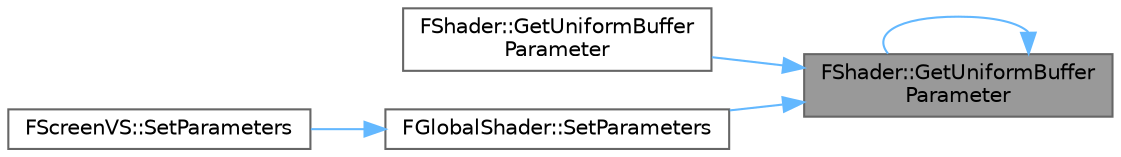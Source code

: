 digraph "FShader::GetUniformBufferParameter"
{
 // INTERACTIVE_SVG=YES
 // LATEX_PDF_SIZE
  bgcolor="transparent";
  edge [fontname=Helvetica,fontsize=10,labelfontname=Helvetica,labelfontsize=10];
  node [fontname=Helvetica,fontsize=10,shape=box,height=0.2,width=0.4];
  rankdir="RL";
  Node1 [id="Node000001",label="FShader::GetUniformBuffer\lParameter",height=0.2,width=0.4,color="gray40", fillcolor="grey60", style="filled", fontcolor="black",tooltip="Finds an automatically bound uniform buffer matching the given uniform buffer type if one exists,..."];
  Node1 -> Node1 [id="edge1_Node000001_Node000001",dir="back",color="steelblue1",style="solid",tooltip=" "];
  Node1 -> Node2 [id="edge2_Node000001_Node000002",dir="back",color="steelblue1",style="solid",tooltip=" "];
  Node2 [id="Node000002",label="FShader::GetUniformBuffer\lParameter",height=0.2,width=0.4,color="grey40", fillcolor="white", style="filled",URL="$dd/df9/classFShader.html#accf77e512e30c685e491da8674da7547",tooltip="Finds an automatically bound uniform buffer matching the given uniform buffer struct if one exists,..."];
  Node1 -> Node3 [id="edge3_Node000001_Node000003",dir="back",color="steelblue1",style="solid",tooltip=" "];
  Node3 [id="Node000003",label="FGlobalShader::SetParameters",height=0.2,width=0.4,color="grey40", fillcolor="white", style="filled",URL="$d6/dce/classFGlobalShader.html#ac45ea750d74170af80eebbbf1c9f5840",tooltip=" "];
  Node3 -> Node4 [id="edge4_Node000003_Node000004",dir="back",color="steelblue1",style="solid",tooltip=" "];
  Node4 [id="Node000004",label="FScreenVS::SetParameters",height=0.2,width=0.4,color="grey40", fillcolor="white", style="filled",URL="$d0/d8a/classFScreenVS.html#a3ccf921b479984233a5e1c17753e93c1",tooltip=" "];
}
